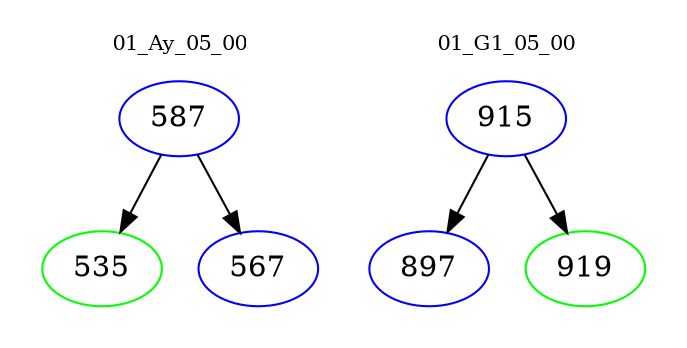 digraph{
subgraph cluster_0 {
color = white
label = "01_Ay_05_00";
fontsize=10;
T0_587 [label="587", color="blue"]
T0_587 -> T0_535 [color="black"]
T0_535 [label="535", color="green"]
T0_587 -> T0_567 [color="black"]
T0_567 [label="567", color="blue"]
}
subgraph cluster_1 {
color = white
label = "01_G1_05_00";
fontsize=10;
T1_915 [label="915", color="blue"]
T1_915 -> T1_897 [color="black"]
T1_897 [label="897", color="blue"]
T1_915 -> T1_919 [color="black"]
T1_919 [label="919", color="green"]
}
}

